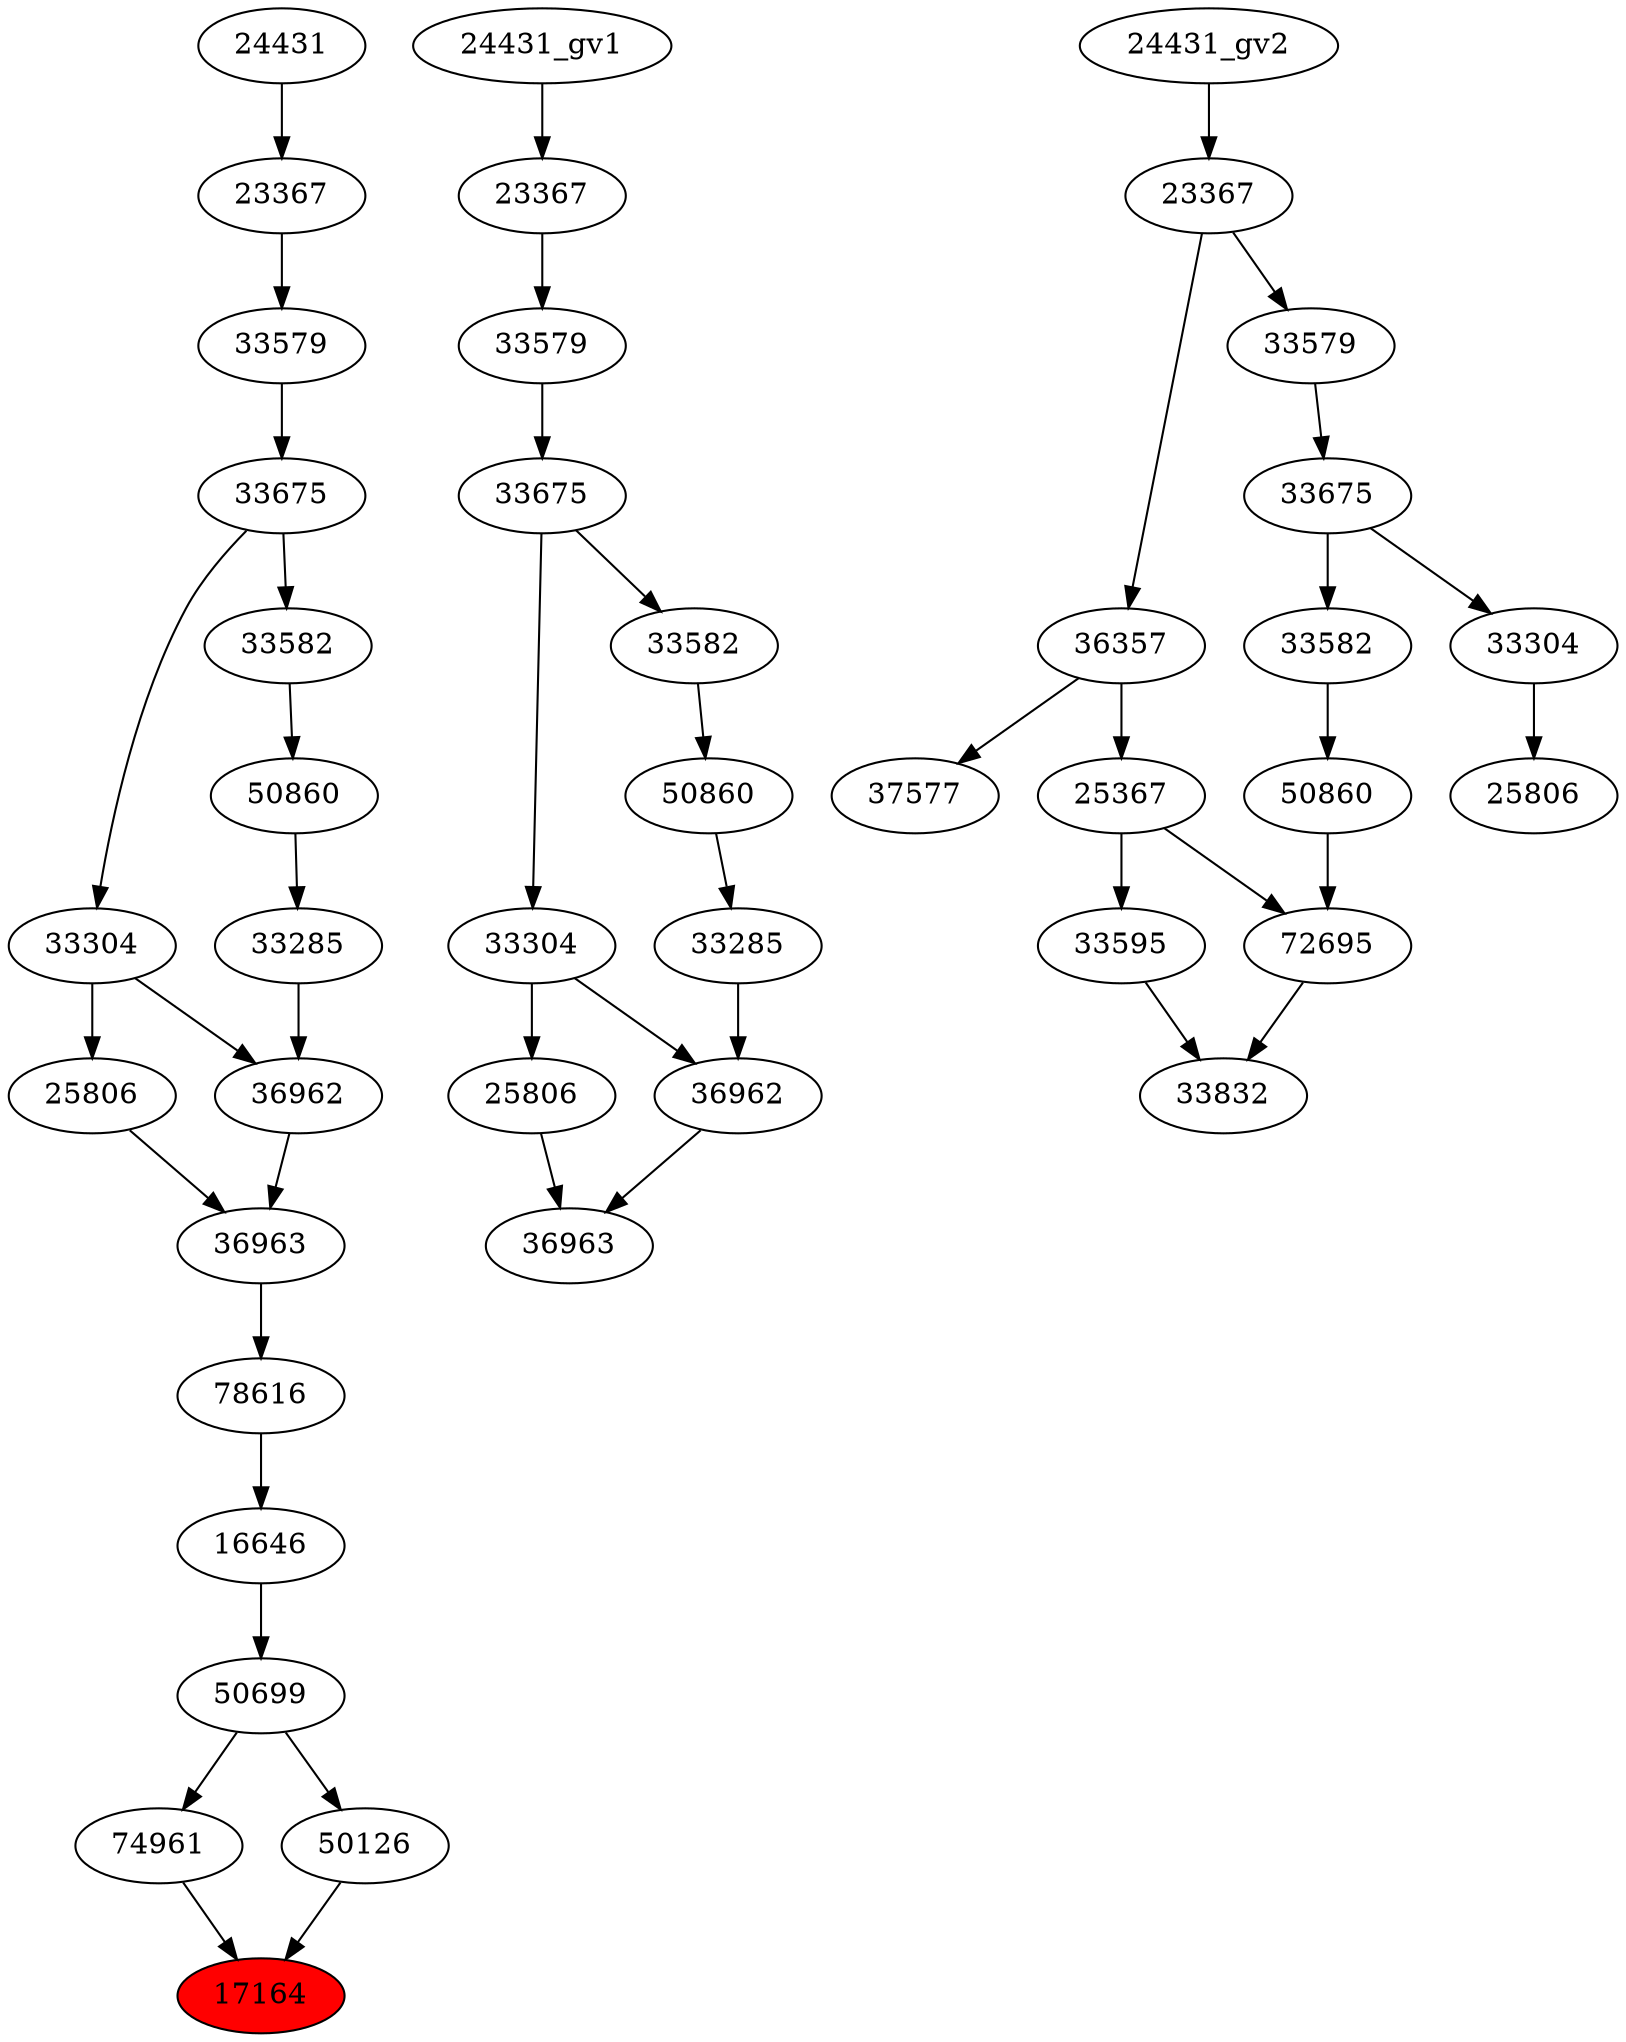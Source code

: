 strict digraph root {
	node [label="\N"];
	{
		node [fillcolor="",
			label="\N",
			style=""
		];
		17164		 [fillcolor=red,
			label=17164,
			style=filled];
		74961		 [label=74961];
		74961 -> 17164;
		50126		 [label=50126];
		50126 -> 17164;
		50699		 [label=50699];
		50699 -> 74961;
		50699 -> 50126;
		16646		 [label=16646];
		16646 -> 50699;
		78616		 [label=78616];
		78616 -> 16646;
		36963		 [label=36963];
		36963 -> 78616;
		36962		 [label=36962];
		36962 -> 36963;
		25806		 [label=25806];
		25806 -> 36963;
		33285		 [label=33285];
		33285 -> 36962;
		33304		 [label=33304];
		33304 -> 36962;
		33304 -> 25806;
		50860		 [label=50860];
		50860 -> 33285;
		33675		 [label=33675];
		33675 -> 33304;
		33582		 [label=33582];
		33675 -> 33582;
		33582 -> 50860;
		33579		 [label=33579];
		33579 -> 33675;
		23367		 [label=23367];
		23367 -> 33579;
		24431		 [label=24431];
		24431 -> 23367;
	}
	{
		node [label="\N"];
		"36963_gv1"		 [label=36963];
		"36962_gv1"		 [label=36962];
		"36962_gv1" -> "36963_gv1";
		"25806_gv1"		 [label=25806];
		"25806_gv1" -> "36963_gv1";
		"33285_gv1"		 [label=33285];
		"33285_gv1" -> "36962_gv1";
		"33304_gv1"		 [label=33304];
		"33304_gv1" -> "36962_gv1";
		"33304_gv1" -> "25806_gv1";
		"50860_gv1"		 [label=50860];
		"50860_gv1" -> "33285_gv1";
		"33675_gv1"		 [label=33675];
		"33675_gv1" -> "33304_gv1";
		"33582_gv1"		 [label=33582];
		"33675_gv1" -> "33582_gv1";
		"33582_gv1" -> "50860_gv1";
		"33579_gv1"		 [label=33579];
		"33579_gv1" -> "33675_gv1";
		"23367_gv1"		 [label=23367];
		"23367_gv1" -> "33579_gv1";
		"24431_gv1" -> "23367_gv1";
	}
	{
		node [label="\N"];
		"50860_gv2"		 [label=50860];
		72695		 [label=72695];
		"50860_gv2" -> 72695;
		"33582_gv2"		 [label=33582];
		"33582_gv2" -> "50860_gv2";
		33832		 [label=33832];
		72695 -> 33832;
		33595		 [label=33595];
		33595 -> 33832;
		"25806_gv2"		 [label=25806];
		"33304_gv2"		 [label=33304];
		"33304_gv2" -> "25806_gv2";
		37577		 [label=37577];
		36357		 [label=36357];
		36357 -> 37577;
		25367		 [label=25367];
		36357 -> 25367;
		"33675_gv2"		 [label=33675];
		"33675_gv2" -> "33582_gv2";
		"33675_gv2" -> "33304_gv2";
		25367 -> 72695;
		25367 -> 33595;
		"23367_gv2"		 [label=23367];
		"23367_gv2" -> 36357;
		"33579_gv2"		 [label=33579];
		"23367_gv2" -> "33579_gv2";
		"33579_gv2" -> "33675_gv2";
		"24431_gv2" -> "23367_gv2";
	}
}
